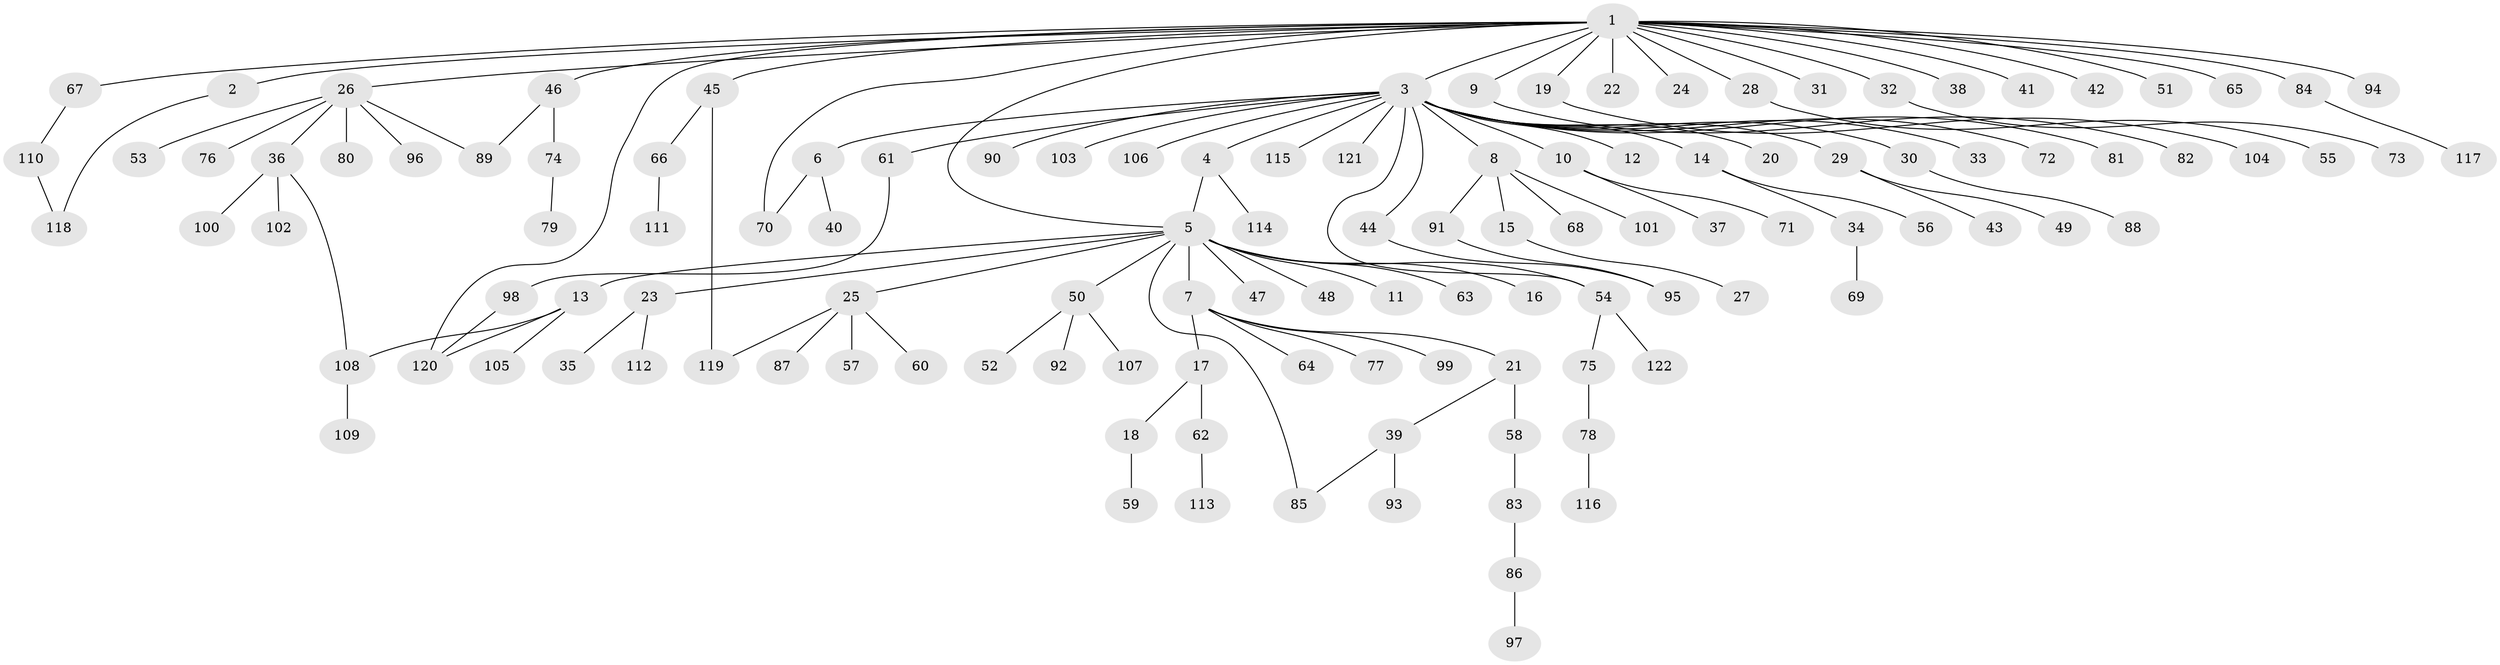 // Generated by graph-tools (version 1.1) at 2025/11/02/27/25 16:11:11]
// undirected, 122 vertices, 132 edges
graph export_dot {
graph [start="1"]
  node [color=gray90,style=filled];
  1;
  2;
  3;
  4;
  5;
  6;
  7;
  8;
  9;
  10;
  11;
  12;
  13;
  14;
  15;
  16;
  17;
  18;
  19;
  20;
  21;
  22;
  23;
  24;
  25;
  26;
  27;
  28;
  29;
  30;
  31;
  32;
  33;
  34;
  35;
  36;
  37;
  38;
  39;
  40;
  41;
  42;
  43;
  44;
  45;
  46;
  47;
  48;
  49;
  50;
  51;
  52;
  53;
  54;
  55;
  56;
  57;
  58;
  59;
  60;
  61;
  62;
  63;
  64;
  65;
  66;
  67;
  68;
  69;
  70;
  71;
  72;
  73;
  74;
  75;
  76;
  77;
  78;
  79;
  80;
  81;
  82;
  83;
  84;
  85;
  86;
  87;
  88;
  89;
  90;
  91;
  92;
  93;
  94;
  95;
  96;
  97;
  98;
  99;
  100;
  101;
  102;
  103;
  104;
  105;
  106;
  107;
  108;
  109;
  110;
  111;
  112;
  113;
  114;
  115;
  116;
  117;
  118;
  119;
  120;
  121;
  122;
  1 -- 2;
  1 -- 3;
  1 -- 5;
  1 -- 9;
  1 -- 19;
  1 -- 22;
  1 -- 24;
  1 -- 26;
  1 -- 28;
  1 -- 31;
  1 -- 32;
  1 -- 38;
  1 -- 41;
  1 -- 42;
  1 -- 45;
  1 -- 46;
  1 -- 51;
  1 -- 65;
  1 -- 67;
  1 -- 70;
  1 -- 84;
  1 -- 94;
  1 -- 120;
  2 -- 118;
  3 -- 4;
  3 -- 6;
  3 -- 8;
  3 -- 10;
  3 -- 12;
  3 -- 14;
  3 -- 20;
  3 -- 29;
  3 -- 30;
  3 -- 33;
  3 -- 44;
  3 -- 54;
  3 -- 61;
  3 -- 72;
  3 -- 81;
  3 -- 90;
  3 -- 103;
  3 -- 106;
  3 -- 115;
  3 -- 121;
  4 -- 5;
  4 -- 114;
  5 -- 7;
  5 -- 11;
  5 -- 13;
  5 -- 16;
  5 -- 23;
  5 -- 25;
  5 -- 47;
  5 -- 48;
  5 -- 50;
  5 -- 54;
  5 -- 63;
  5 -- 85;
  6 -- 40;
  6 -- 70;
  7 -- 17;
  7 -- 21;
  7 -- 64;
  7 -- 77;
  7 -- 99;
  8 -- 15;
  8 -- 68;
  8 -- 91;
  8 -- 101;
  9 -- 82;
  10 -- 37;
  10 -- 71;
  13 -- 105;
  13 -- 108;
  13 -- 120;
  14 -- 34;
  14 -- 56;
  15 -- 27;
  17 -- 18;
  17 -- 62;
  18 -- 59;
  19 -- 104;
  21 -- 39;
  21 -- 58;
  23 -- 35;
  23 -- 112;
  25 -- 57;
  25 -- 60;
  25 -- 87;
  25 -- 119;
  26 -- 36;
  26 -- 53;
  26 -- 76;
  26 -- 80;
  26 -- 89;
  26 -- 96;
  28 -- 55;
  29 -- 43;
  29 -- 49;
  30 -- 88;
  32 -- 73;
  34 -- 69;
  36 -- 100;
  36 -- 102;
  36 -- 108;
  39 -- 85;
  39 -- 93;
  44 -- 95;
  45 -- 66;
  45 -- 119;
  46 -- 74;
  46 -- 89;
  50 -- 52;
  50 -- 92;
  50 -- 107;
  54 -- 75;
  54 -- 122;
  58 -- 83;
  61 -- 98;
  62 -- 113;
  66 -- 111;
  67 -- 110;
  74 -- 79;
  75 -- 78;
  78 -- 116;
  83 -- 86;
  84 -- 117;
  86 -- 97;
  91 -- 95;
  98 -- 120;
  108 -- 109;
  110 -- 118;
}
